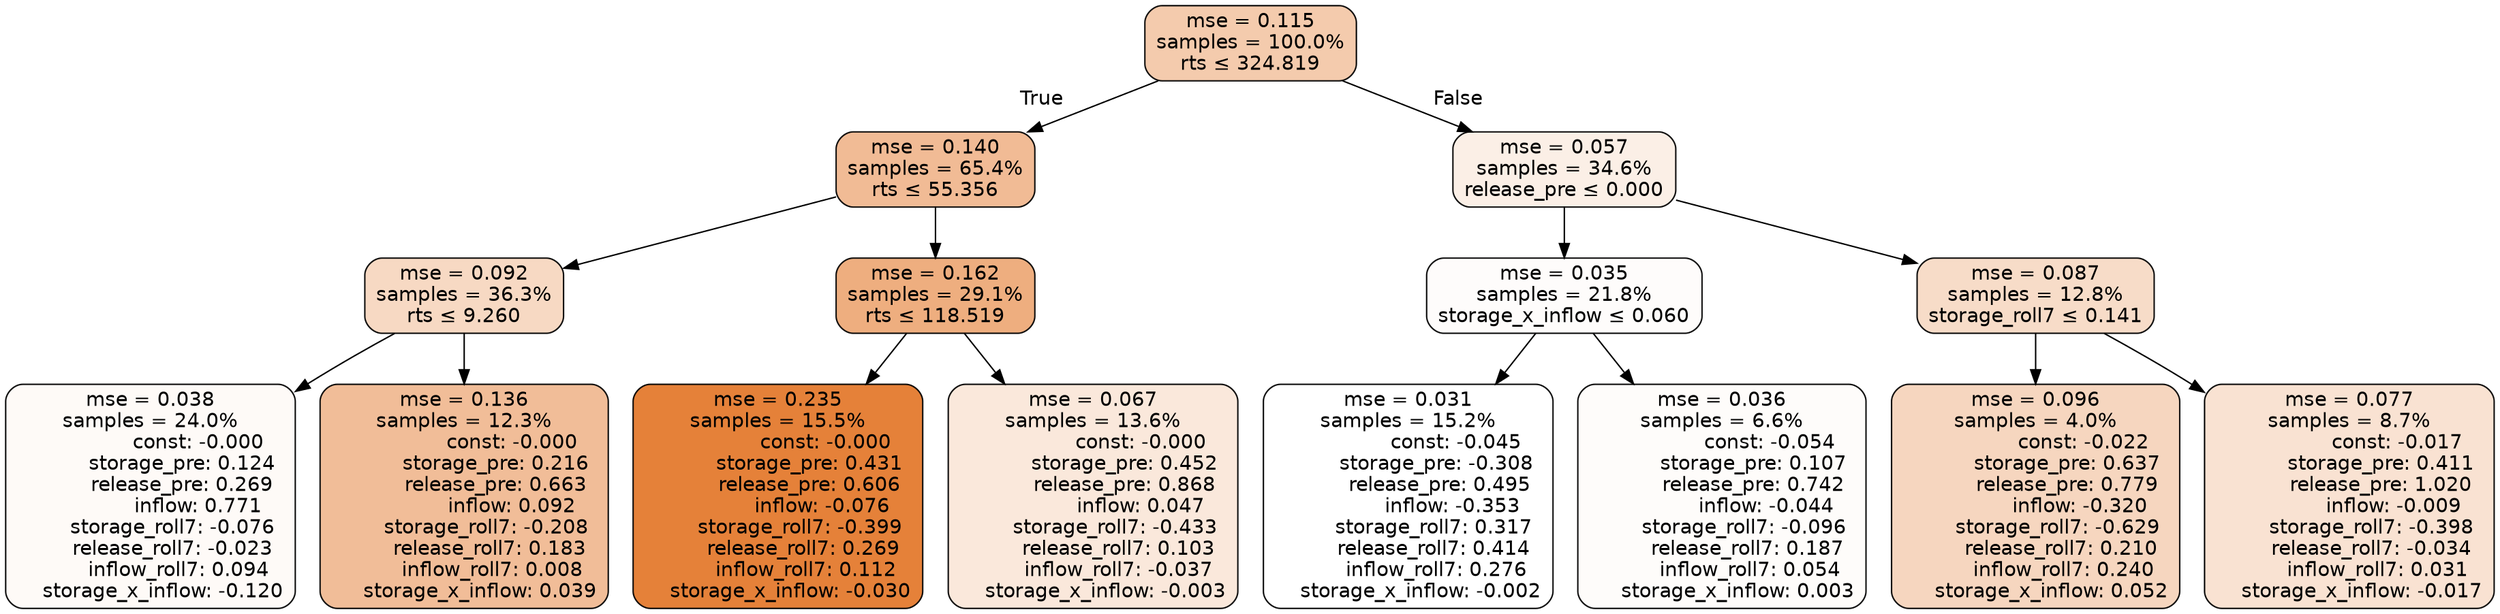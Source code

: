 digraph tree {
bgcolor="transparent"
node [shape=rectangle, style="filled, rounded", color="black", fontname=helvetica] ;
edge [fontname=helvetica] ;
	"0" [label="mse = 0.115
samples = 100.0%
rts &le; 324.819", fillcolor="#f4cbad"]
	"1" [label="mse = 0.140
samples = 65.4%
rts &le; 55.356", fillcolor="#f1bb95"]
	"2" [label="mse = 0.092
samples = 36.3%
rts &le; 9.260", fillcolor="#f7d9c3"]
	"3" [label="mse = 0.038
samples = 24.0%
               const: -0.000
          storage_pre: 0.124
          release_pre: 0.269
               inflow: 0.771
       storage_roll7: -0.076
       release_roll7: -0.023
         inflow_roll7: 0.094
    storage_x_inflow: -0.120", fillcolor="#fefaf7"]
	"4" [label="mse = 0.136
samples = 12.3%
               const: -0.000
          storage_pre: 0.216
          release_pre: 0.663
               inflow: 0.092
       storage_roll7: -0.208
        release_roll7: 0.183
         inflow_roll7: 0.008
     storage_x_inflow: 0.039", fillcolor="#f1bd98"]
	"5" [label="mse = 0.162
samples = 29.1%
rts &le; 118.519", fillcolor="#eeae7f"]
	"6" [label="mse = 0.235
samples = 15.5%
               const: -0.000
          storage_pre: 0.431
          release_pre: 0.606
              inflow: -0.076
       storage_roll7: -0.399
        release_roll7: 0.269
         inflow_roll7: 0.112
    storage_x_inflow: -0.030", fillcolor="#e58139"]
	"7" [label="mse = 0.067
samples = 13.6%
               const: -0.000
          storage_pre: 0.452
          release_pre: 0.868
               inflow: 0.047
       storage_roll7: -0.433
        release_roll7: 0.103
        inflow_roll7: -0.037
    storage_x_inflow: -0.003", fillcolor="#fae8db"]
	"8" [label="mse = 0.057
samples = 34.6%
release_pre &le; 0.000", fillcolor="#fbefe6"]
	"9" [label="mse = 0.035
samples = 21.8%
storage_x_inflow &le; 0.060", fillcolor="#fefcfb"]
	"10" [label="mse = 0.031
samples = 15.2%
               const: -0.045
         storage_pre: -0.308
          release_pre: 0.495
              inflow: -0.353
        storage_roll7: 0.317
        release_roll7: 0.414
         inflow_roll7: 0.276
    storage_x_inflow: -0.002", fillcolor="#ffffff"]
	"11" [label="mse = 0.036
samples = 6.6%
               const: -0.054
          storage_pre: 0.107
          release_pre: 0.742
              inflow: -0.044
       storage_roll7: -0.096
        release_roll7: 0.187
         inflow_roll7: 0.054
     storage_x_inflow: 0.003", fillcolor="#fefcfa"]
	"12" [label="mse = 0.087
samples = 12.8%
storage_roll7 &le; 0.141", fillcolor="#f7dcc8"]
	"13" [label="mse = 0.096
samples = 4.0%
               const: -0.022
          storage_pre: 0.637
          release_pre: 0.779
              inflow: -0.320
       storage_roll7: -0.629
        release_roll7: 0.210
         inflow_roll7: 0.240
     storage_x_inflow: 0.052", fillcolor="#f6d6bf"]
	"14" [label="mse = 0.077
samples = 8.7%
               const: -0.017
          storage_pre: 0.411
          release_pre: 1.020
              inflow: -0.009
       storage_roll7: -0.398
       release_roll7: -0.034
         inflow_roll7: 0.031
    storage_x_inflow: -0.017", fillcolor="#f9e2d2"]

	"0" -> "1" [labeldistance=2.5, labelangle=45, headlabel="True"]
	"1" -> "2"
	"2" -> "3"
	"2" -> "4"
	"1" -> "5"
	"5" -> "6"
	"5" -> "7"
	"0" -> "8" [labeldistance=2.5, labelangle=-45, headlabel="False"]
	"8" -> "9"
	"9" -> "10"
	"9" -> "11"
	"8" -> "12"
	"12" -> "13"
	"12" -> "14"
}